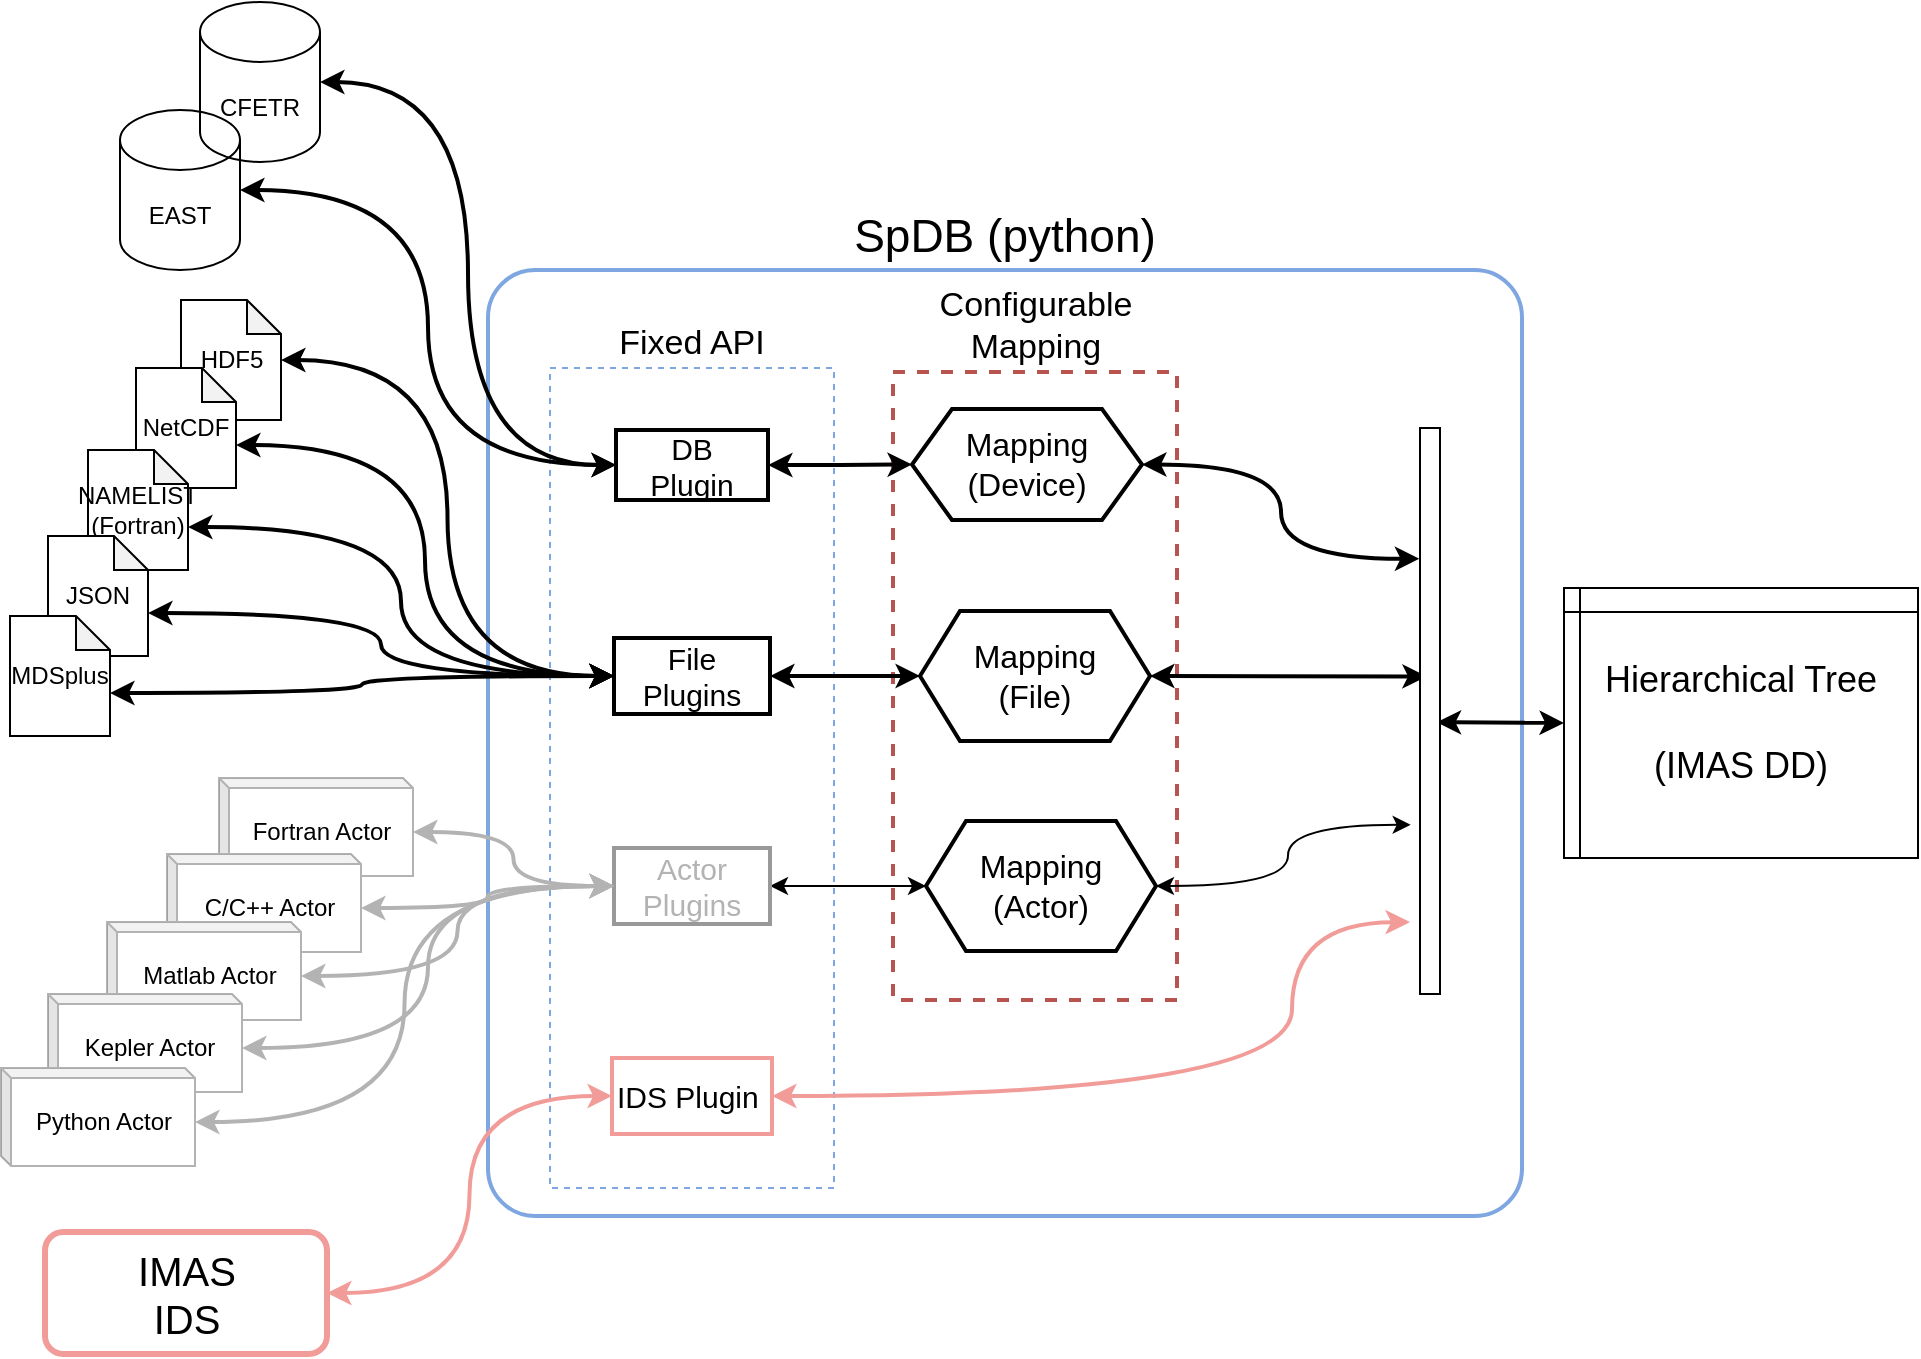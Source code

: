 <mxfile version="14.1.8" type="device"><diagram id="_EUwcortFV5li7X1EWBr" name="Page-1"><mxGraphModel dx="1167" dy="871" grid="0" gridSize="10" guides="1" tooltips="1" connect="1" arrows="1" fold="1" page="1" pageScale="1" pageWidth="1169" pageHeight="827" math="0" shadow="0"><root><mxCell id="0"/><mxCell id="1" parent="0"/><mxCell id="ay3TgRZHG0-Q1tBTISUe-4" value="&lt;font style=&quot;font-size: 23px&quot;&gt;SpDB (python)&lt;/font&gt;" style="rounded=1;whiteSpace=wrap;html=1;fillColor=none;strokeWidth=2;arcSize=5;labelPosition=center;verticalLabelPosition=top;align=center;verticalAlign=bottom;strokeColor=#7EA6E0;" parent="1" vertex="1"><mxGeometry x="284" y="174" width="517" height="473" as="geometry"/></mxCell><mxCell id="_39KuogMxuVzBAt9MXbt-18" value="Configurable&lt;br&gt;Mapping" style="rounded=0;whiteSpace=wrap;html=1;dashed=1;labelPosition=center;verticalLabelPosition=top;align=center;verticalAlign=bottom;fontSize=17;strokeColor=#b85450;fillColor=none;strokeWidth=2;" vertex="1" parent="1"><mxGeometry x="486.5" y="225" width="142" height="314" as="geometry"/></mxCell><mxCell id="_39KuogMxuVzBAt9MXbt-17" value="Fixed API" style="rounded=0;whiteSpace=wrap;html=1;fillColor=none;dashed=1;labelPosition=center;verticalLabelPosition=top;align=center;verticalAlign=bottom;fontSize=17;strokeColor=#7EA6E0;" vertex="1" parent="1"><mxGeometry x="315" y="223" width="142" height="410" as="geometry"/></mxCell><mxCell id="pT_Sq_WG6ihwBxuEOGcz-7" value="HDF5" style="shape=note;whiteSpace=wrap;html=1;backgroundOutline=1;darkOpacity=0.05;rounded=1;strokeWidth=1;size=17;" parent="1" vertex="1"><mxGeometry x="130.5" y="189" width="50" height="60" as="geometry"/></mxCell><mxCell id="pT_Sq_WG6ihwBxuEOGcz-9" value="NetCDF" style="shape=note;whiteSpace=wrap;html=1;backgroundOutline=1;darkOpacity=0.05;rounded=1;strokeWidth=1;size=17;" parent="1" vertex="1"><mxGeometry x="108" y="223" width="50" height="60" as="geometry"/></mxCell><mxCell id="pT_Sq_WG6ihwBxuEOGcz-4" style="edgeStyle=orthogonalEdgeStyle;rounded=0;orthogonalLoop=1;jettySize=auto;html=1;exitX=1;exitY=0.5;exitDx=0;exitDy=0;startArrow=classic;startFill=1;strokeWidth=2;curved=1;entryX=0;entryY=0.5;entryDx=0;entryDy=0;strokeColor=#F19C99;" parent="1" source="pT_Sq_WG6ihwBxuEOGcz-1" target="ay3TgRZHG0-Q1tBTISUe-11" edge="1"><mxGeometry relative="1" as="geometry"><mxPoint x="360" y="600" as="targetPoint"/></mxGeometry></mxCell><mxCell id="pT_Sq_WG6ihwBxuEOGcz-1" value="&lt;font style=&quot;font-size: 20px&quot;&gt;IMAS&lt;br&gt;IDS&lt;br&gt;&lt;/font&gt;" style="rounded=1;whiteSpace=wrap;html=1;fontFamily=Helvetica;fontSize=12;fontColor=#000000;align=center;strokeColor=#F19C99;strokeWidth=3;" parent="1" vertex="1"><mxGeometry x="62.5" y="655" width="141" height="61" as="geometry"/></mxCell><mxCell id="pT_Sq_WG6ihwBxuEOGcz-13" style="edgeStyle=orthogonalEdgeStyle;curved=1;rounded=0;orthogonalLoop=1;jettySize=auto;html=1;exitX=1;exitY=0.5;exitDx=0;exitDy=0;exitPerimeter=0;entryX=0;entryY=0.5;entryDx=0;entryDy=0;startArrow=classic;startFill=1;strokeWidth=2;" parent="1" source="pT_Sq_WG6ihwBxuEOGcz-5" target="ay3TgRZHG0-Q1tBTISUe-9" edge="1"><mxGeometry relative="1" as="geometry"><mxPoint x="405.147" y="215.147" as="targetPoint"/></mxGeometry></mxCell><mxCell id="pT_Sq_WG6ihwBxuEOGcz-5" value="EAST" style="shape=cylinder3;whiteSpace=wrap;html=1;boundedLbl=1;backgroundOutline=1;size=15;rounded=1;strokeWidth=1;fillColor=none;" parent="1" vertex="1"><mxGeometry x="100" y="94" width="60" height="80" as="geometry"/></mxCell><mxCell id="pT_Sq_WG6ihwBxuEOGcz-14" style="edgeStyle=orthogonalEdgeStyle;curved=1;rounded=0;orthogonalLoop=1;jettySize=auto;html=1;exitX=1;exitY=0.5;exitDx=0;exitDy=0;exitPerimeter=0;startArrow=classic;startFill=1;strokeWidth=2;entryX=0;entryY=0.5;entryDx=0;entryDy=0;" parent="1" source="pT_Sq_WG6ihwBxuEOGcz-6" target="ay3TgRZHG0-Q1tBTISUe-9" edge="1"><mxGeometry relative="1" as="geometry"><mxPoint x="390" y="180" as="targetPoint"/></mxGeometry></mxCell><mxCell id="pT_Sq_WG6ihwBxuEOGcz-6" value="CFETR" style="shape=cylinder3;whiteSpace=wrap;html=1;boundedLbl=1;backgroundOutline=1;size=15;rounded=1;strokeWidth=1;fillColor=none;" parent="1" vertex="1"><mxGeometry x="140" y="40" width="60" height="80" as="geometry"/></mxCell><mxCell id="pT_Sq_WG6ihwBxuEOGcz-15" value="" style="edgeStyle=orthogonalEdgeStyle;curved=1;rounded=0;orthogonalLoop=1;jettySize=auto;html=1;startArrow=classic;startFill=1;strokeWidth=2;entryX=0;entryY=0.5;entryDx=0;entryDy=0;" parent="1" source="pT_Sq_WG6ihwBxuEOGcz-7" target="ay3TgRZHG0-Q1tBTISUe-10" edge="1"><mxGeometry relative="1" as="geometry"><mxPoint x="360" y="300" as="targetPoint"/></mxGeometry></mxCell><mxCell id="pT_Sq_WG6ihwBxuEOGcz-19" style="edgeStyle=orthogonalEdgeStyle;curved=1;rounded=0;orthogonalLoop=1;jettySize=auto;html=1;exitX=0;exitY=0;exitDx=50;exitDy=38.5;exitPerimeter=0;startArrow=classic;startFill=1;strokeWidth=2;entryX=0;entryY=0.5;entryDx=0;entryDy=0;" parent="1" source="pT_Sq_WG6ihwBxuEOGcz-8" target="ay3TgRZHG0-Q1tBTISUe-10" edge="1"><mxGeometry relative="1" as="geometry"><mxPoint x="405" y="479" as="targetPoint"/></mxGeometry></mxCell><mxCell id="pT_Sq_WG6ihwBxuEOGcz-8" value="NAMELIST&lt;br&gt;(Fortran)" style="shape=note;whiteSpace=wrap;html=1;backgroundOutline=1;darkOpacity=0.05;rounded=1;strokeWidth=1;size=17;" parent="1" vertex="1"><mxGeometry x="84" y="264" width="50" height="60" as="geometry"/></mxCell><mxCell id="pT_Sq_WG6ihwBxuEOGcz-16" style="edgeStyle=orthogonalEdgeStyle;curved=1;rounded=0;orthogonalLoop=1;jettySize=auto;html=1;exitX=0;exitY=0;exitDx=50;exitDy=38.5;exitPerimeter=0;startArrow=classic;startFill=1;strokeWidth=2;entryX=0;entryY=0.5;entryDx=0;entryDy=0;" parent="1" source="pT_Sq_WG6ihwBxuEOGcz-9" target="ay3TgRZHG0-Q1tBTISUe-10" edge="1"><mxGeometry relative="1" as="geometry"><mxPoint x="380" y="393" as="targetPoint"/></mxGeometry></mxCell><mxCell id="pT_Sq_WG6ihwBxuEOGcz-17" style="edgeStyle=orthogonalEdgeStyle;curved=1;rounded=0;orthogonalLoop=1;jettySize=auto;html=1;exitX=0;exitY=0;exitDx=50;exitDy=38.5;exitPerimeter=0;entryX=0;entryY=0.5;entryDx=0;entryDy=0;startArrow=classic;startFill=1;strokeWidth=2;" parent="1" source="pT_Sq_WG6ihwBxuEOGcz-10" target="ay3TgRZHG0-Q1tBTISUe-10" edge="1"><mxGeometry relative="1" as="geometry"><mxPoint x="574.853" y="384.853" as="targetPoint"/></mxGeometry></mxCell><mxCell id="pT_Sq_WG6ihwBxuEOGcz-18" style="edgeStyle=orthogonalEdgeStyle;curved=1;rounded=0;orthogonalLoop=1;jettySize=auto;html=1;exitX=0;exitY=0;exitDx=50;exitDy=38.5;exitPerimeter=0;entryX=0;entryY=0.5;entryDx=0;entryDy=0;startArrow=classic;startFill=1;strokeWidth=2;" parent="1" source="pT_Sq_WG6ihwBxuEOGcz-11" target="ay3TgRZHG0-Q1tBTISUe-10" edge="1"><mxGeometry relative="1" as="geometry"><mxPoint x="490" y="420" as="targetPoint"/></mxGeometry></mxCell><mxCell id="pT_Sq_WG6ihwBxuEOGcz-11" value="JSON" style="shape=note;whiteSpace=wrap;html=1;backgroundOutline=1;darkOpacity=0.05;rounded=1;strokeWidth=1;size=17;" parent="1" vertex="1"><mxGeometry x="64" y="307" width="50" height="60" as="geometry"/></mxCell><mxCell id="ay3TgRZHG0-Q1tBTISUe-3" value="&lt;font style=&quot;font-size: 18px&quot;&gt;Hierarchical Tree&lt;br&gt;&lt;br&gt;(IMAS DD)&lt;br&gt;&lt;/font&gt;" style="shape=internalStorage;whiteSpace=wrap;html=1;backgroundOutline=1;fontFamily=Helvetica;fontSize=12;fontColor=#000000;align=center;strokeColor=#000000;fillColor=#ffffff;dx=8;dy=12;" parent="1" vertex="1"><mxGeometry x="822" y="333" width="177" height="135" as="geometry"/></mxCell><mxCell id="ay3TgRZHG0-Q1tBTISUe-7" style="edgeStyle=orthogonalEdgeStyle;rounded=0;orthogonalLoop=1;jettySize=auto;html=1;exitX=0.833;exitY=0.52;exitDx=0;exitDy=0;strokeWidth=2;startArrow=classic;startFill=1;fontSize=8;exitPerimeter=0;curved=1;" parent="1" source="_39KuogMxuVzBAt9MXbt-5" target="ay3TgRZHG0-Q1tBTISUe-3" edge="1"><mxGeometry relative="1" as="geometry"><mxPoint x="725" y="345.625" as="sourcePoint"/></mxGeometry></mxCell><mxCell id="ay3TgRZHG0-Q1tBTISUe-17" style="edgeStyle=orthogonalEdgeStyle;rounded=0;orthogonalLoop=1;jettySize=auto;html=1;exitX=1;exitY=0.5;exitDx=0;exitDy=0;entryX=-0.033;entryY=0.231;entryDx=0;entryDy=0;startArrow=classic;startFill=1;strokeWidth=2;fontSize=8;fontColor=#FFB570;entryPerimeter=0;curved=1;" parent="1" source="ay3TgRZHG0-Q1tBTISUe-8" target="_39KuogMxuVzBAt9MXbt-5" edge="1"><mxGeometry relative="1" as="geometry"><mxPoint x="695" y="257.438" as="targetPoint"/></mxGeometry></mxCell><mxCell id="ay3TgRZHG0-Q1tBTISUe-8" value="&lt;font style=&quot;font-size: 16px&quot; color=&quot;#000000&quot;&gt;Mapping&lt;br&gt;(Device)&lt;br&gt;&lt;/font&gt;" style="shape=hexagon;perimeter=hexagonPerimeter2;whiteSpace=wrap;html=1;fixedSize=1;fontFamily=Helvetica;fontSize=8;fontColor=#FFB570;align=center;strokeColor=#000000;strokeWidth=2;fillColor=#ffffff;" parent="1" vertex="1"><mxGeometry x="496" y="243.5" width="115" height="55.5" as="geometry"/></mxCell><mxCell id="ay3TgRZHG0-Q1tBTISUe-12" style="edgeStyle=orthogonalEdgeStyle;rounded=0;orthogonalLoop=1;jettySize=auto;html=1;exitX=1;exitY=0.5;exitDx=0;exitDy=0;entryX=0;entryY=0.5;entryDx=0;entryDy=0;startArrow=classic;startFill=1;strokeWidth=2;fontSize=8;fontColor=#FFB570;" parent="1" source="ay3TgRZHG0-Q1tBTISUe-9" target="ay3TgRZHG0-Q1tBTISUe-8" edge="1"><mxGeometry relative="1" as="geometry"/></mxCell><mxCell id="ay3TgRZHG0-Q1tBTISUe-9" value="&lt;font color=&quot;#000000&quot; style=&quot;font-size: 15px&quot;&gt;DB&lt;br&gt;Plugin&lt;/font&gt;" style="rounded=0;whiteSpace=wrap;html=1;strokeWidth=2;fillColor=none;fontSize=8;fontColor=#FFB570;" parent="1" vertex="1"><mxGeometry x="348" y="254" width="76" height="35" as="geometry"/></mxCell><mxCell id="ay3TgRZHG0-Q1tBTISUe-13" style="edgeStyle=orthogonalEdgeStyle;rounded=0;orthogonalLoop=1;jettySize=auto;html=1;exitX=1;exitY=0.5;exitDx=0;exitDy=0;startArrow=classic;startFill=1;strokeWidth=2;fontSize=8;fontColor=#FFB570;entryX=0.343;entryY=0.439;entryDx=0;entryDy=0;entryPerimeter=0;curved=1;" parent="1" source="ay3TgRZHG0-Q1tBTISUe-18" target="_39KuogMxuVzBAt9MXbt-5" edge="1"><mxGeometry relative="1" as="geometry"><mxPoint x="695" y="345.625" as="targetPoint"/></mxGeometry></mxCell><mxCell id="ay3TgRZHG0-Q1tBTISUe-10" value="&lt;font color=&quot;#000000&quot; style=&quot;font-size: 15px&quot;&gt;File Plugins&lt;br&gt;&lt;/font&gt;" style="rounded=0;whiteSpace=wrap;html=1;strokeWidth=2;fillColor=none;fontSize=8;fontColor=#FFB570;" parent="1" vertex="1"><mxGeometry x="347" y="358" width="78" height="38" as="geometry"/></mxCell><mxCell id="ay3TgRZHG0-Q1tBTISUe-22" style="edgeStyle=orthogonalEdgeStyle;rounded=0;orthogonalLoop=1;jettySize=auto;html=1;exitX=1;exitY=0.5;exitDx=0;exitDy=0;startArrow=classic;startFill=1;strokeColor=#F19C99;strokeWidth=2;fontSize=8;fontColor=#000000;entryX=-0.5;entryY=0.873;entryDx=0;entryDy=0;entryPerimeter=0;curved=1;" parent="1" source="ay3TgRZHG0-Q1tBTISUe-11" target="_39KuogMxuVzBAt9MXbt-5" edge="1"><mxGeometry relative="1" as="geometry"><Array as="points"><mxPoint x="686" y="587"/><mxPoint x="686" y="500"/></Array><mxPoint x="695" y="433.812" as="targetPoint"/></mxGeometry></mxCell><mxCell id="ay3TgRZHG0-Q1tBTISUe-11" value="&lt;font style=&quot;font-size: 15px&quot; color=&quot;#000000&quot;&gt;IDS&amp;nbsp;&lt;/font&gt;&lt;span style=&quot;color: rgb(0 , 0 , 0) ; font-size: 15px&quot;&gt;Plugin&amp;nbsp;&lt;/span&gt;" style="rounded=0;whiteSpace=wrap;html=1;strokeWidth=2;fillColor=none;fontSize=8;fontColor=#FFB570;strokeColor=#F19C99;" parent="1" vertex="1"><mxGeometry x="346" y="568" width="80" height="38" as="geometry"/></mxCell><mxCell id="ay3TgRZHG0-Q1tBTISUe-18" value="&lt;font style=&quot;font-size: 16px&quot; color=&quot;#000000&quot;&gt;Mapping&lt;br&gt;(File)&lt;br&gt;&lt;/font&gt;" style="shape=hexagon;perimeter=hexagonPerimeter2;whiteSpace=wrap;html=1;fixedSize=1;fontFamily=Helvetica;fontSize=8;fontColor=#FFB570;align=center;strokeColor=#000000;strokeWidth=2;fillColor=#ffffff;" parent="1" vertex="1"><mxGeometry x="500" y="344.5" width="115" height="65" as="geometry"/></mxCell><mxCell id="ay3TgRZHG0-Q1tBTISUe-19" style="edgeStyle=orthogonalEdgeStyle;rounded=0;orthogonalLoop=1;jettySize=auto;html=1;exitX=1;exitY=0.5;exitDx=0;exitDy=0;startArrow=classic;startFill=1;strokeWidth=2;fontSize=8;fontColor=#FFB570;entryX=0;entryY=0.5;entryDx=0;entryDy=0;" parent="1" source="ay3TgRZHG0-Q1tBTISUe-10" target="ay3TgRZHG0-Q1tBTISUe-18" edge="1"><mxGeometry relative="1" as="geometry"><mxPoint x="440" y="360" as="sourcePoint"/><mxPoint x="685" y="360" as="targetPoint"/><Array as="points"/></mxGeometry></mxCell><mxCell id="_39KuogMxuVzBAt9MXbt-3" style="edgeStyle=orthogonalEdgeStyle;rounded=0;orthogonalLoop=1;jettySize=auto;html=1;exitX=1;exitY=0.5;exitDx=0;exitDy=0;entryX=0;entryY=0.5;entryDx=0;entryDy=0;startArrow=classic;startFill=1;" edge="1" parent="1" source="_39KuogMxuVzBAt9MXbt-1" target="_39KuogMxuVzBAt9MXbt-2"><mxGeometry relative="1" as="geometry"/></mxCell><mxCell id="_39KuogMxuVzBAt9MXbt-1" value="&lt;font style=&quot;font-size: 15px&quot;&gt;&lt;font color=&quot;#b3b3b3&quot;&gt;Actor Plugins&lt;/font&gt;&lt;br&gt;&lt;/font&gt;" style="rounded=0;whiteSpace=wrap;html=1;strokeWidth=2;fillColor=none;fontSize=8;fontColor=#FFB570;strokeColor=#999999;" vertex="1" parent="1"><mxGeometry x="347" y="463" width="78" height="38" as="geometry"/></mxCell><mxCell id="_39KuogMxuVzBAt9MXbt-6" style="edgeStyle=orthogonalEdgeStyle;rounded=0;orthogonalLoop=1;jettySize=auto;html=1;exitX=1;exitY=0.5;exitDx=0;exitDy=0;entryX=-0.467;entryY=0.701;entryDx=0;entryDy=0;entryPerimeter=0;startArrow=classic;startFill=1;curved=1;" edge="1" parent="1" source="_39KuogMxuVzBAt9MXbt-2" target="_39KuogMxuVzBAt9MXbt-5"><mxGeometry relative="1" as="geometry"/></mxCell><mxCell id="_39KuogMxuVzBAt9MXbt-2" value="&lt;font style=&quot;font-size: 16px&quot; color=&quot;#000000&quot;&gt;Mapping&lt;br&gt;(Actor)&lt;br&gt;&lt;/font&gt;" style="shape=hexagon;perimeter=hexagonPerimeter2;whiteSpace=wrap;html=1;fixedSize=1;fontFamily=Helvetica;fontSize=8;fontColor=#FFB570;align=center;strokeColor=#000000;strokeWidth=2;fillColor=#ffffff;" vertex="1" parent="1"><mxGeometry x="503" y="449.5" width="115" height="65" as="geometry"/></mxCell><mxCell id="_39KuogMxuVzBAt9MXbt-5" value="" style="html=1;points=[];perimeter=orthogonalPerimeter;" vertex="1" parent="1"><mxGeometry x="750" y="253" width="10" height="283" as="geometry"/></mxCell><mxCell id="_39KuogMxuVzBAt9MXbt-8" style="edgeStyle=orthogonalEdgeStyle;rounded=0;orthogonalLoop=1;jettySize=auto;html=1;exitX=0;exitY=0;exitDx=97;exitDy=27;exitPerimeter=0;entryX=0;entryY=0.5;entryDx=0;entryDy=0;startArrow=classic;startFill=1;curved=1;strokeWidth=2;strokeColor=#B3B3B3;" edge="1" parent="1" source="_39KuogMxuVzBAt9MXbt-7" target="_39KuogMxuVzBAt9MXbt-1"><mxGeometry relative="1" as="geometry"/></mxCell><mxCell id="_39KuogMxuVzBAt9MXbt-7" value="Fortran Actor" style="shape=cube;whiteSpace=wrap;html=1;boundedLbl=1;backgroundOutline=1;darkOpacity=0.05;darkOpacity2=0.1;size=5;strokeColor=#B3B3B3;" vertex="1" parent="1"><mxGeometry x="149.5" y="428" width="97" height="49" as="geometry"/></mxCell><mxCell id="pT_Sq_WG6ihwBxuEOGcz-10" value="MDSplus" style="shape=note;whiteSpace=wrap;html=1;backgroundOutline=1;darkOpacity=0.05;rounded=1;strokeWidth=1;size=17;" parent="1" vertex="1"><mxGeometry x="45" y="347" width="50" height="60" as="geometry"/></mxCell><mxCell id="_39KuogMxuVzBAt9MXbt-13" style="edgeStyle=orthogonalEdgeStyle;curved=1;rounded=0;orthogonalLoop=1;jettySize=auto;html=1;exitX=0;exitY=0;exitDx=97;exitDy=27;exitPerimeter=0;entryX=0;entryY=0.5;entryDx=0;entryDy=0;startArrow=classic;startFill=1;strokeWidth=2;strokeColor=#B3B3B3;" edge="1" parent="1" source="_39KuogMxuVzBAt9MXbt-9" target="_39KuogMxuVzBAt9MXbt-1"><mxGeometry relative="1" as="geometry"/></mxCell><mxCell id="_39KuogMxuVzBAt9MXbt-9" value="C/C++ Actor" style="shape=cube;whiteSpace=wrap;html=1;boundedLbl=1;backgroundOutline=1;darkOpacity=0.05;darkOpacity2=0.1;size=5;strokeColor=#B3B3B3;" vertex="1" parent="1"><mxGeometry x="123.5" y="466" width="97" height="49" as="geometry"/></mxCell><mxCell id="_39KuogMxuVzBAt9MXbt-14" style="edgeStyle=orthogonalEdgeStyle;curved=1;rounded=0;orthogonalLoop=1;jettySize=auto;html=1;exitX=0;exitY=0;exitDx=97;exitDy=27;exitPerimeter=0;startArrow=classic;startFill=1;strokeWidth=2;entryX=0;entryY=0.5;entryDx=0;entryDy=0;strokeColor=#B3B3B3;" edge="1" parent="1" source="_39KuogMxuVzBAt9MXbt-10" target="_39KuogMxuVzBAt9MXbt-1"><mxGeometry relative="1" as="geometry"><mxPoint x="254.177" y="540.373" as="targetPoint"/></mxGeometry></mxCell><mxCell id="_39KuogMxuVzBAt9MXbt-10" value="Matlab Actor" style="shape=cube;whiteSpace=wrap;html=1;boundedLbl=1;backgroundOutline=1;darkOpacity=0.05;darkOpacity2=0.1;size=5;strokeColor=#B3B3B3;" vertex="1" parent="1"><mxGeometry x="93.5" y="500" width="97" height="49" as="geometry"/></mxCell><mxCell id="_39KuogMxuVzBAt9MXbt-15" style="edgeStyle=orthogonalEdgeStyle;curved=1;rounded=0;orthogonalLoop=1;jettySize=auto;html=1;exitX=0;exitY=0;exitDx=97;exitDy=27;exitPerimeter=0;entryX=0;entryY=0.5;entryDx=0;entryDy=0;startArrow=classic;startFill=1;strokeWidth=2;strokeColor=#B3B3B3;" edge="1" parent="1" source="_39KuogMxuVzBAt9MXbt-11" target="_39KuogMxuVzBAt9MXbt-1"><mxGeometry relative="1" as="geometry"/></mxCell><mxCell id="_39KuogMxuVzBAt9MXbt-11" value="Kepler Actor" style="shape=cube;whiteSpace=wrap;html=1;boundedLbl=1;backgroundOutline=1;darkOpacity=0.05;darkOpacity2=0.1;size=5;strokeColor=#B3B3B3;" vertex="1" parent="1"><mxGeometry x="64" y="536" width="97" height="49" as="geometry"/></mxCell><mxCell id="_39KuogMxuVzBAt9MXbt-16" style="edgeStyle=orthogonalEdgeStyle;curved=1;rounded=0;orthogonalLoop=1;jettySize=auto;html=1;exitX=0;exitY=0;exitDx=97;exitDy=27;exitPerimeter=0;entryX=0;entryY=0.5;entryDx=0;entryDy=0;startArrow=classic;startFill=1;strokeWidth=2;strokeColor=#B3B3B3;" edge="1" parent="1" source="_39KuogMxuVzBAt9MXbt-12" target="_39KuogMxuVzBAt9MXbt-1"><mxGeometry relative="1" as="geometry"/></mxCell><mxCell id="_39KuogMxuVzBAt9MXbt-12" value="Python Actor" style="shape=cube;whiteSpace=wrap;html=1;boundedLbl=1;backgroundOutline=1;darkOpacity=0.05;darkOpacity2=0.1;size=5;strokeColor=#B3B3B3;" vertex="1" parent="1"><mxGeometry x="40.5" y="573" width="97" height="49" as="geometry"/></mxCell></root></mxGraphModel></diagram></mxfile>